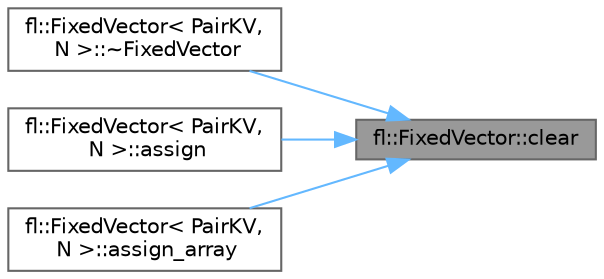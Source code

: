 digraph "fl::FixedVector::clear"
{
 // INTERACTIVE_SVG=YES
 // LATEX_PDF_SIZE
  bgcolor="transparent";
  edge [fontname=Helvetica,fontsize=10,labelfontname=Helvetica,labelfontsize=10];
  node [fontname=Helvetica,fontsize=10,shape=box,height=0.2,width=0.4];
  rankdir="RL";
  Node1 [id="Node000001",label="fl::FixedVector::clear",height=0.2,width=0.4,color="gray40", fillcolor="grey60", style="filled", fontcolor="black",tooltip=" "];
  Node1 -> Node2 [id="edge1_Node000001_Node000002",dir="back",color="steelblue1",style="solid",tooltip=" "];
  Node2 [id="Node000002",label="fl::FixedVector\< PairKV,\l N \>::~FixedVector",height=0.2,width=0.4,color="grey40", fillcolor="white", style="filled",URL="$d3/d73/classfl_1_1_fixed_vector_a3545eacdaeff027d7e2acc7bdae60c64.html#a3545eacdaeff027d7e2acc7bdae60c64",tooltip=" "];
  Node1 -> Node3 [id="edge2_Node000001_Node000003",dir="back",color="steelblue1",style="solid",tooltip=" "];
  Node3 [id="Node000003",label="fl::FixedVector\< PairKV,\l N \>::assign",height=0.2,width=0.4,color="grey40", fillcolor="white", style="filled",URL="$d3/d73/classfl_1_1_fixed_vector_a72779714d75525dfbc46af7a4f318d9d.html#a72779714d75525dfbc46af7a4f318d9d",tooltip=" "];
  Node1 -> Node4 [id="edge3_Node000001_Node000004",dir="back",color="steelblue1",style="solid",tooltip=" "];
  Node4 [id="Node000004",label="fl::FixedVector\< PairKV,\l N \>::assign_array",height=0.2,width=0.4,color="grey40", fillcolor="white", style="filled",URL="$d3/d73/classfl_1_1_fixed_vector_adf10fc5a02332a0b0445f0031be2bee3.html#adf10fc5a02332a0b0445f0031be2bee3",tooltip=" "];
}
